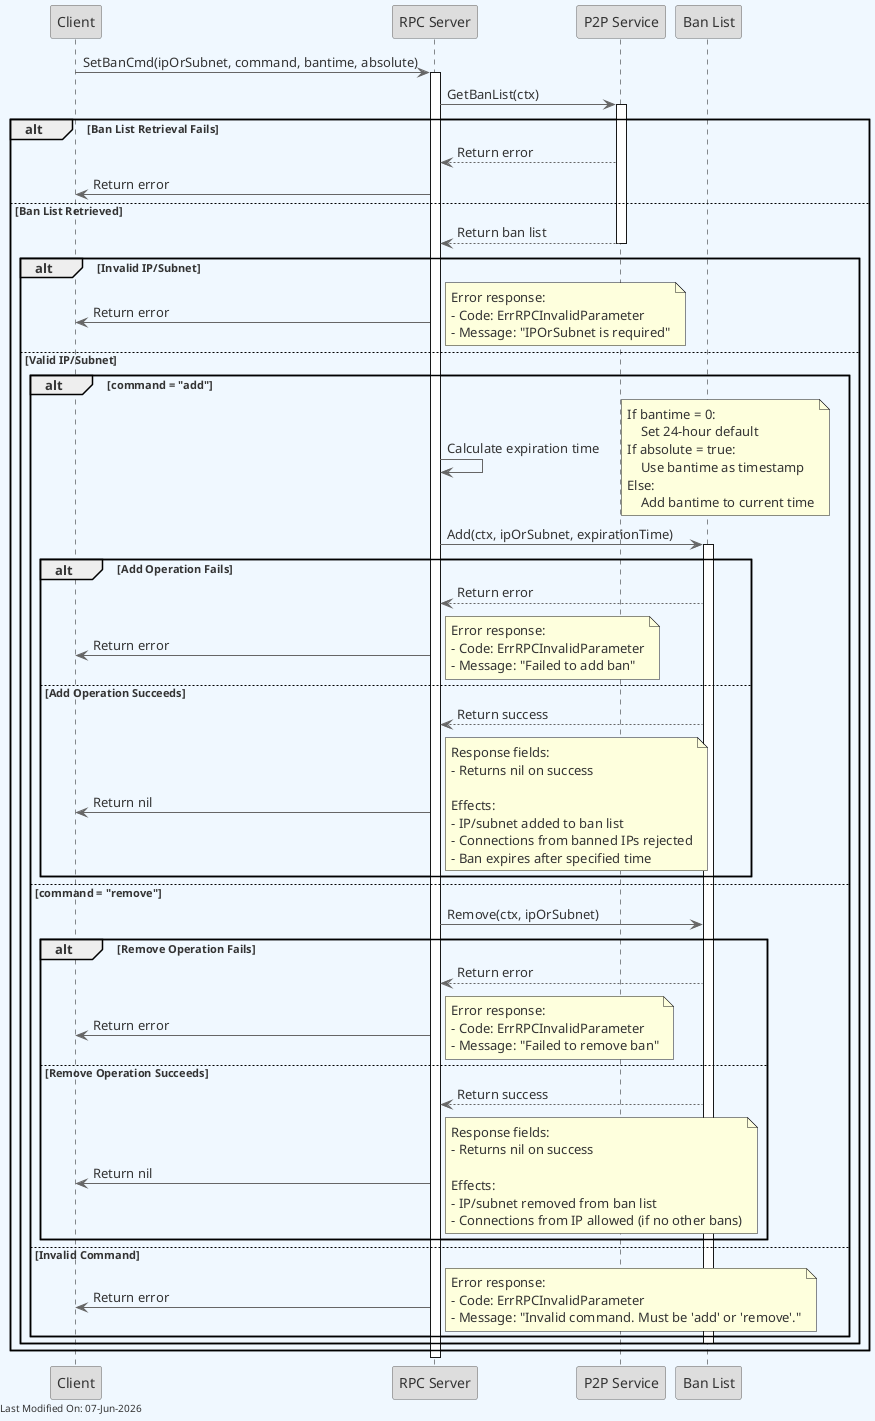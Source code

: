 @startuml
skinparam backgroundColor #F0F8FF
skinparam defaultFontColor #333333
skinparam arrowColor #666666

' Define borders for all elements
skinparam entity {
  BorderColor #666666
  BackgroundColor #DDDDDD
}

skinparam control {
  BorderColor #666666
  BackgroundColor #DDDDDD
}

skinparam participant {
  BorderColor #666666
  BackgroundColor #DDDDDD
}



participant Client
participant "RPC Server" as RPC
participant "P2P Service" as P2P
participant "Ban List" as BanList

Client -> RPC : SetBanCmd(ipOrSubnet, command, bantime, absolute)
activate RPC

RPC -> P2P : GetBanList(ctx)
activate P2P

alt Ban List Retrieval Fails
    P2P --> RPC : Return error
    RPC -> Client : Return error
else Ban List Retrieved
    P2P --> RPC : Return ban list
    deactivate P2P

    alt Invalid IP/Subnet
        RPC -> Client : Return error
        note right
            Error response:
            - Code: ErrRPCInvalidParameter
            - Message: "IPOrSubnet is required"
        end note
    else Valid IP/Subnet
        alt command = "add"
            RPC -> RPC : Calculate expiration time
            note right
                If bantime = 0:
                    Set 24-hour default
                If absolute = true:
                    Use bantime as timestamp
                Else:
                    Add bantime to current time
            end note

            RPC -> BanList : Add(ctx, ipOrSubnet, expirationTime)
            activate BanList

            alt Add Operation Fails
                BanList --> RPC : Return error
                RPC -> Client : Return error
                note right
                    Error response:
                    - Code: ErrRPCInvalidParameter
                    - Message: "Failed to add ban"
                end note
            else Add Operation Succeeds
                BanList --> RPC : Return success
                RPC -> Client : Return nil
                note right
                    Response fields:
                    - Returns nil on success

                    Effects:
                    - IP/subnet added to ban list
                    - Connections from banned IPs rejected
                    - Ban expires after specified time
                end note
            end

        else command = "remove"
            RPC -> BanList : Remove(ctx, ipOrSubnet)

            alt Remove Operation Fails
                BanList --> RPC : Return error
                RPC -> Client : Return error
                note right
                    Error response:
                    - Code: ErrRPCInvalidParameter
                    - Message: "Failed to remove ban"
                end note
            else Remove Operation Succeeds
                BanList --> RPC : Return success
                RPC -> Client : Return nil
                note right
                    Response fields:
                    - Returns nil on success

                    Effects:
                    - IP/subnet removed from ban list
                    - Connections from IP allowed (if no other bans)
                end note
            end

        else Invalid Command
            RPC -> Client : Return error
            note right
                Error response:
                - Code: ErrRPCInvalidParameter
                - Message: "Invalid command. Must be 'add' or 'remove'."
            end note
        end
        deactivate BanList
    end
end

deactivate RPC

left footer Last Modified On: %date("dd-MMM-yyyy")
@enduml
